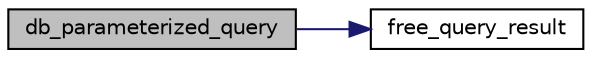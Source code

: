 digraph "db_parameterized_query"
{
 // LATEX_PDF_SIZE
  edge [fontname="Helvetica",fontsize="10",labelfontname="Helvetica",labelfontsize="10"];
  node [fontname="Helvetica",fontsize="10",shape=record];
  rankdir="LR";
  Node1 [label="db_parameterized_query",height=0.2,width=0.4,color="black", fillcolor="grey75", style="filled", fontcolor="black",tooltip=" "];
  Node1 -> Node2 [color="midnightblue",fontsize="10",style="solid",fontname="Helvetica"];
  Node2 [label="free_query_result",height=0.2,width=0.4,color="black", fillcolor="white", style="filled",URL="$db__query_8c.html#ad4c3a29daaeb7d4428edf4dbb111f1b5",tooltip=" "];
}
